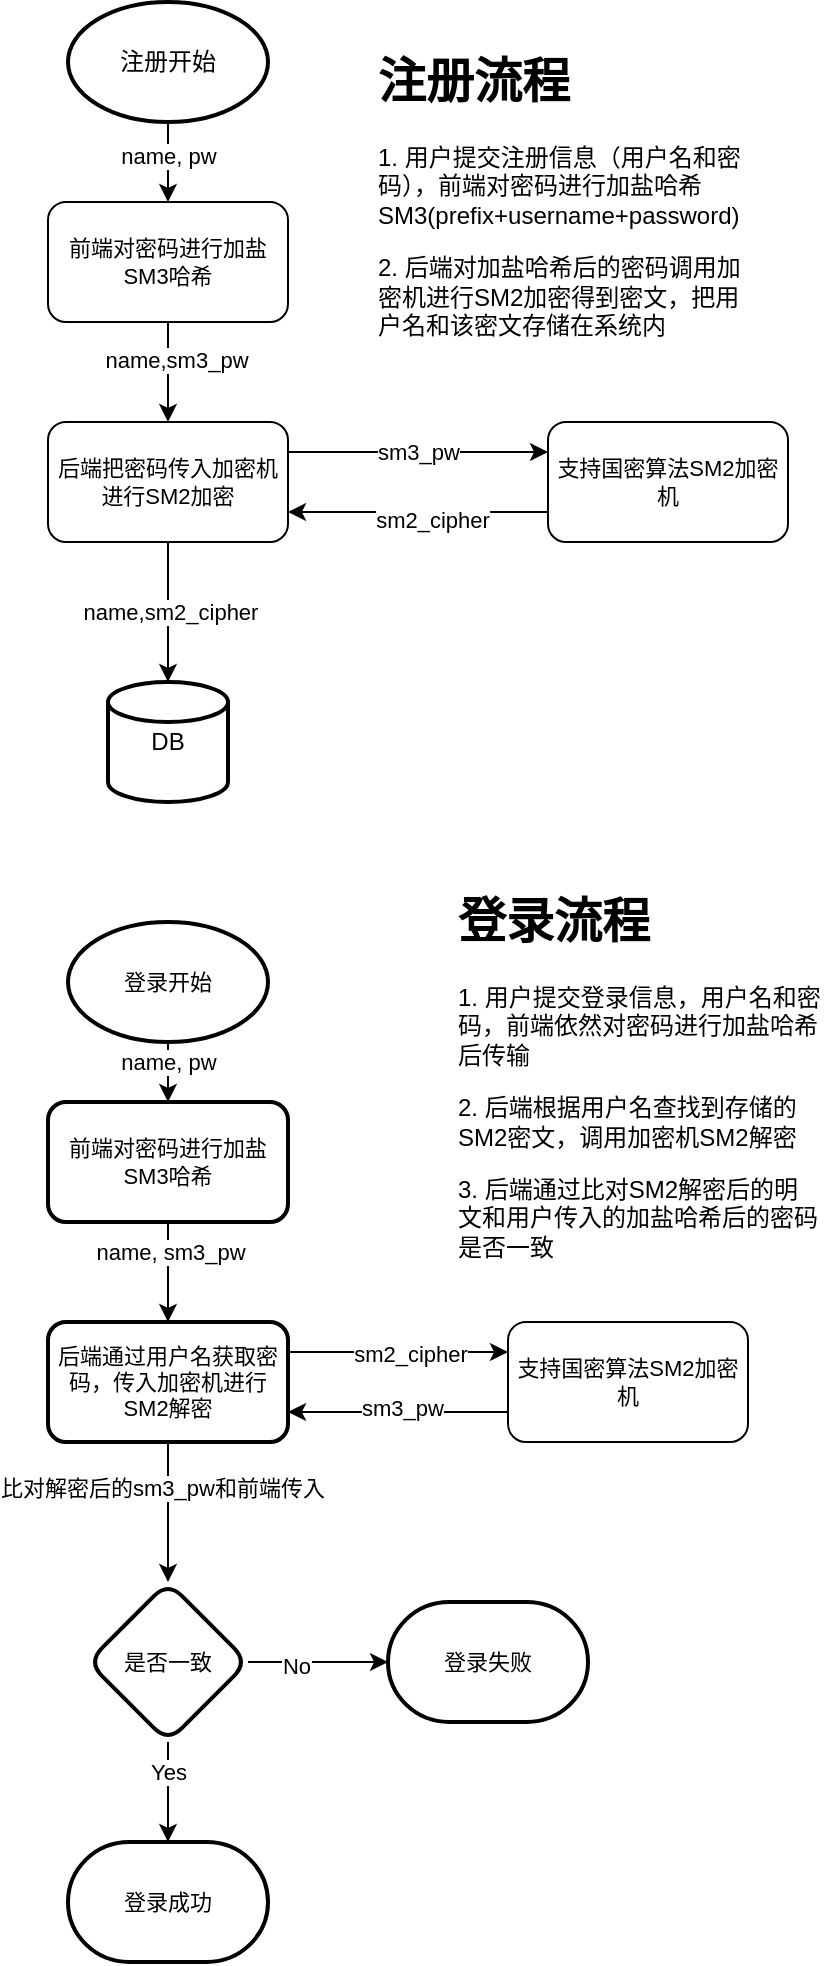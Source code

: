 <mxfile version="20.0.2" type="github">
  <diagram id="tdGtv8VQD4flg7esiemw" name="Page-1">
    <mxGraphModel dx="786" dy="449" grid="1" gridSize="10" guides="1" tooltips="1" connect="1" arrows="1" fold="1" page="1" pageScale="1" pageWidth="850" pageHeight="1100" math="0" shadow="0">
      <root>
        <mxCell id="0" />
        <mxCell id="1" parent="0" />
        <mxCell id="y88XyARxFuDvxsY7G9My-6" value="&lt;h1&gt;注册流程&lt;br&gt;&lt;/h1&gt;&lt;p&gt;1. 用户提交注册信息（用户名和密码），前端对密码进行加盐哈希SM3(prefix+username+password)&lt;/p&gt;&lt;p&gt;2. 后端对加盐哈希后的密码调用加密机进行SM2加密得到密文，把用户名和该密文存储在系统内&lt;br&gt;&lt;/p&gt;" style="text;html=1;strokeColor=none;fillColor=none;spacing=5;spacingTop=-20;whiteSpace=wrap;overflow=hidden;rounded=0;" vertex="1" parent="1">
          <mxGeometry x="250" y="40" width="190" height="160" as="geometry" />
        </mxCell>
        <mxCell id="y88XyARxFuDvxsY7G9My-7" value="&lt;h1&gt;登录流程&lt;/h1&gt;&lt;p&gt;1. 用户提交登录信息，用户名和密码，前端依然对密码进行加盐哈希后传输&lt;/p&gt;&lt;p&gt;2. 后端根据用户名查找到存储的SM2密文，调用加密机SM2解密&lt;/p&gt;&lt;p&gt;3. 后端通过比对SM2解密后的明文和用户传入的加盐哈希后的密码是否一致&lt;br&gt;&lt;/p&gt;" style="text;html=1;strokeColor=none;fillColor=none;spacing=5;spacingTop=-20;whiteSpace=wrap;overflow=hidden;rounded=0;" vertex="1" parent="1">
          <mxGeometry x="290" y="460" width="190" height="200" as="geometry" />
        </mxCell>
        <mxCell id="y88XyARxFuDvxsY7G9My-26" value="" style="edgeStyle=orthogonalEdgeStyle;rounded=0;orthogonalLoop=1;jettySize=auto;html=1;exitX=0.5;exitY=1;exitDx=0;exitDy=0;" edge="1" parent="1" source="y88XyARxFuDvxsY7G9My-47" target="y88XyARxFuDvxsY7G9My-48">
          <mxGeometry relative="1" as="geometry">
            <mxPoint x="140.059" y="180" as="sourcePoint" />
          </mxGeometry>
        </mxCell>
        <mxCell id="y88XyARxFuDvxsY7G9My-27" value="name,sm3_pw" style="edgeLabel;html=1;align=center;verticalAlign=middle;resizable=0;points=[];" vertex="1" connectable="0" parent="y88XyARxFuDvxsY7G9My-26">
          <mxGeometry x="-0.261" y="4" relative="1" as="geometry">
            <mxPoint as="offset" />
          </mxGeometry>
        </mxCell>
        <mxCell id="y88XyARxFuDvxsY7G9My-19" value="&lt;div&gt;DB&lt;/div&gt;" style="strokeWidth=2;html=1;shape=mxgraph.flowchart.database;whiteSpace=wrap;" vertex="1" parent="1">
          <mxGeometry x="120" y="360" width="60" height="60" as="geometry" />
        </mxCell>
        <mxCell id="y88XyARxFuDvxsY7G9My-21" value="" style="edgeStyle=orthogonalEdgeStyle;rounded=0;orthogonalLoop=1;jettySize=auto;html=1;entryX=0.5;entryY=0;entryDx=0;entryDy=0;" edge="1" parent="1" source="y88XyARxFuDvxsY7G9My-20" target="y88XyARxFuDvxsY7G9My-47">
          <mxGeometry relative="1" as="geometry">
            <mxPoint x="140.059" y="120" as="targetPoint" />
          </mxGeometry>
        </mxCell>
        <mxCell id="y88XyARxFuDvxsY7G9My-22" value="name, pw" style="edgeLabel;html=1;align=center;verticalAlign=middle;resizable=0;points=[];" vertex="1" connectable="0" parent="y88XyARxFuDvxsY7G9My-21">
          <mxGeometry x="-0.162" relative="1" as="geometry">
            <mxPoint as="offset" />
          </mxGeometry>
        </mxCell>
        <mxCell id="y88XyARxFuDvxsY7G9My-20" value="注册开始" style="strokeWidth=2;html=1;shape=mxgraph.flowchart.start_1;whiteSpace=wrap;" vertex="1" parent="1">
          <mxGeometry x="100" y="20" width="100" height="60" as="geometry" />
        </mxCell>
        <mxCell id="y88XyARxFuDvxsY7G9My-29" value="" style="edgeStyle=orthogonalEdgeStyle;rounded=0;orthogonalLoop=1;jettySize=auto;html=1;exitX=0.5;exitY=1;exitDx=0;exitDy=0;" edge="1" parent="1" source="y88XyARxFuDvxsY7G9My-48" target="y88XyARxFuDvxsY7G9My-19">
          <mxGeometry relative="1" as="geometry" />
        </mxCell>
        <mxCell id="y88XyARxFuDvxsY7G9My-30" value="name,sm2_cipher" style="edgeLabel;html=1;align=center;verticalAlign=middle;resizable=0;points=[];" vertex="1" connectable="0" parent="y88XyARxFuDvxsY7G9My-29">
          <mxGeometry x="-0.012" y="1" relative="1" as="geometry">
            <mxPoint as="offset" />
          </mxGeometry>
        </mxCell>
        <mxCell id="y88XyARxFuDvxsY7G9My-38" value="" style="edgeStyle=orthogonalEdgeStyle;rounded=0;orthogonalLoop=1;jettySize=auto;html=1;fontSize=11;" edge="1" parent="1" source="y88XyARxFuDvxsY7G9My-36" target="y88XyARxFuDvxsY7G9My-37">
          <mxGeometry relative="1" as="geometry" />
        </mxCell>
        <mxCell id="y88XyARxFuDvxsY7G9My-39" value="name, pw" style="edgeLabel;html=1;align=center;verticalAlign=middle;resizable=0;points=[];fontSize=11;" vertex="1" connectable="0" parent="y88XyARxFuDvxsY7G9My-38">
          <mxGeometry x="-0.612" relative="1" as="geometry">
            <mxPoint as="offset" />
          </mxGeometry>
        </mxCell>
        <mxCell id="y88XyARxFuDvxsY7G9My-36" value="登录开始" style="strokeWidth=2;html=1;shape=mxgraph.flowchart.start_1;whiteSpace=wrap;fontSize=11;" vertex="1" parent="1">
          <mxGeometry x="100" y="480" width="100" height="60" as="geometry" />
        </mxCell>
        <mxCell id="y88XyARxFuDvxsY7G9My-41" value="" style="edgeStyle=orthogonalEdgeStyle;rounded=0;orthogonalLoop=1;jettySize=auto;html=1;fontSize=11;" edge="1" parent="1" source="y88XyARxFuDvxsY7G9My-37" target="y88XyARxFuDvxsY7G9My-40">
          <mxGeometry relative="1" as="geometry" />
        </mxCell>
        <mxCell id="y88XyARxFuDvxsY7G9My-42" value="name, sm3_pw" style="edgeLabel;html=1;align=center;verticalAlign=middle;resizable=0;points=[];fontSize=11;" vertex="1" connectable="0" parent="y88XyARxFuDvxsY7G9My-41">
          <mxGeometry x="-0.429" y="1" relative="1" as="geometry">
            <mxPoint as="offset" />
          </mxGeometry>
        </mxCell>
        <mxCell id="y88XyARxFuDvxsY7G9My-37" value="&lt;div&gt;前端对密码进行加盐SM3哈希&lt;/div&gt;" style="rounded=1;whiteSpace=wrap;html=1;fontSize=11;strokeWidth=2;" vertex="1" parent="1">
          <mxGeometry x="90" y="570" width="120" height="60" as="geometry" />
        </mxCell>
        <mxCell id="y88XyARxFuDvxsY7G9My-56" value="" style="edgeStyle=orthogonalEdgeStyle;rounded=0;orthogonalLoop=1;jettySize=auto;html=1;fontSize=11;exitX=1;exitY=0.25;exitDx=0;exitDy=0;entryX=0;entryY=0.25;entryDx=0;entryDy=0;" edge="1" parent="1" source="y88XyARxFuDvxsY7G9My-40" target="y88XyARxFuDvxsY7G9My-55">
          <mxGeometry relative="1" as="geometry" />
        </mxCell>
        <mxCell id="y88XyARxFuDvxsY7G9My-58" value="sm2_cipher" style="edgeLabel;html=1;align=center;verticalAlign=middle;resizable=0;points=[];fontSize=11;" vertex="1" connectable="0" parent="y88XyARxFuDvxsY7G9My-56">
          <mxGeometry x="0.096" y="-1" relative="1" as="geometry">
            <mxPoint as="offset" />
          </mxGeometry>
        </mxCell>
        <mxCell id="y88XyARxFuDvxsY7G9My-66" value="" style="edgeStyle=orthogonalEdgeStyle;rounded=0;orthogonalLoop=1;jettySize=auto;html=1;fontSize=11;" edge="1" parent="1" source="y88XyARxFuDvxsY7G9My-40" target="y88XyARxFuDvxsY7G9My-65">
          <mxGeometry relative="1" as="geometry" />
        </mxCell>
        <mxCell id="y88XyARxFuDvxsY7G9My-68" value="比对解密后的sm3_pw和前端传入" style="edgeLabel;html=1;align=center;verticalAlign=middle;resizable=0;points=[];fontSize=11;" vertex="1" connectable="0" parent="y88XyARxFuDvxsY7G9My-66">
          <mxGeometry x="-0.355" y="-3" relative="1" as="geometry">
            <mxPoint as="offset" />
          </mxGeometry>
        </mxCell>
        <mxCell id="y88XyARxFuDvxsY7G9My-40" value="后端通过用户名获取密码，传入加密机进行SM2解密" style="rounded=1;whiteSpace=wrap;html=1;fontSize=11;strokeWidth=2;" vertex="1" parent="1">
          <mxGeometry x="90" y="680" width="120" height="60" as="geometry" />
        </mxCell>
        <mxCell id="y88XyARxFuDvxsY7G9My-47" value="&lt;div&gt;前端对密码进行加盐SM3哈希&lt;/div&gt;" style="rounded=1;whiteSpace=wrap;html=1;fontSize=11;" vertex="1" parent="1">
          <mxGeometry x="90" y="120" width="120" height="60" as="geometry" />
        </mxCell>
        <mxCell id="y88XyARxFuDvxsY7G9My-50" value="" style="edgeStyle=orthogonalEdgeStyle;rounded=0;orthogonalLoop=1;jettySize=auto;html=1;fontSize=11;exitX=1;exitY=0.25;exitDx=0;exitDy=0;entryX=0;entryY=0.25;entryDx=0;entryDy=0;" edge="1" parent="1" source="y88XyARxFuDvxsY7G9My-48" target="y88XyARxFuDvxsY7G9My-49">
          <mxGeometry relative="1" as="geometry" />
        </mxCell>
        <mxCell id="y88XyARxFuDvxsY7G9My-51" value="sm3_pw" style="edgeLabel;html=1;align=center;verticalAlign=middle;resizable=0;points=[];fontSize=11;" vertex="1" connectable="0" parent="y88XyARxFuDvxsY7G9My-50">
          <mxGeometry relative="1" as="geometry">
            <mxPoint as="offset" />
          </mxGeometry>
        </mxCell>
        <mxCell id="y88XyARxFuDvxsY7G9My-48" value="后端把密码传入加密机进行SM2加密" style="rounded=1;whiteSpace=wrap;html=1;fontSize=11;" vertex="1" parent="1">
          <mxGeometry x="90" y="230" width="120" height="60" as="geometry" />
        </mxCell>
        <mxCell id="y88XyARxFuDvxsY7G9My-52" value="" style="edgeStyle=orthogonalEdgeStyle;rounded=0;orthogonalLoop=1;jettySize=auto;html=1;fontSize=11;exitX=0;exitY=0.75;exitDx=0;exitDy=0;entryX=1;entryY=0.75;entryDx=0;entryDy=0;" edge="1" parent="1" source="y88XyARxFuDvxsY7G9My-49" target="y88XyARxFuDvxsY7G9My-48">
          <mxGeometry relative="1" as="geometry" />
        </mxCell>
        <mxCell id="y88XyARxFuDvxsY7G9My-53" value="sm2_cipher" style="edgeLabel;html=1;align=center;verticalAlign=middle;resizable=0;points=[];fontSize=11;" vertex="1" connectable="0" parent="y88XyARxFuDvxsY7G9My-52">
          <mxGeometry x="-0.101" y="4" relative="1" as="geometry">
            <mxPoint as="offset" />
          </mxGeometry>
        </mxCell>
        <mxCell id="y88XyARxFuDvxsY7G9My-49" value="支持国密算法SM2加密机" style="rounded=1;whiteSpace=wrap;html=1;fontSize=11;" vertex="1" parent="1">
          <mxGeometry x="340" y="230" width="120" height="60" as="geometry" />
        </mxCell>
        <mxCell id="y88XyARxFuDvxsY7G9My-57" value="" style="edgeStyle=orthogonalEdgeStyle;rounded=0;orthogonalLoop=1;jettySize=auto;html=1;fontSize=11;entryX=1;entryY=0.75;entryDx=0;entryDy=0;exitX=0;exitY=0.75;exitDx=0;exitDy=0;" edge="1" parent="1" source="y88XyARxFuDvxsY7G9My-55" target="y88XyARxFuDvxsY7G9My-40">
          <mxGeometry relative="1" as="geometry" />
        </mxCell>
        <mxCell id="y88XyARxFuDvxsY7G9My-59" value="sm3_pw" style="edgeLabel;html=1;align=center;verticalAlign=middle;resizable=0;points=[];fontSize=11;" vertex="1" connectable="0" parent="y88XyARxFuDvxsY7G9My-57">
          <mxGeometry x="-0.032" y="-2" relative="1" as="geometry">
            <mxPoint as="offset" />
          </mxGeometry>
        </mxCell>
        <mxCell id="y88XyARxFuDvxsY7G9My-55" value="支持国密算法SM2加密机" style="rounded=1;whiteSpace=wrap;html=1;fontSize=11;" vertex="1" parent="1">
          <mxGeometry x="320" y="680" width="120" height="60" as="geometry" />
        </mxCell>
        <mxCell id="y88XyARxFuDvxsY7G9My-70" value="" style="edgeStyle=orthogonalEdgeStyle;rounded=0;orthogonalLoop=1;jettySize=auto;html=1;fontSize=11;" edge="1" parent="1" source="y88XyARxFuDvxsY7G9My-65" target="y88XyARxFuDvxsY7G9My-69">
          <mxGeometry relative="1" as="geometry" />
        </mxCell>
        <mxCell id="y88XyARxFuDvxsY7G9My-71" value="Yes" style="edgeLabel;html=1;align=center;verticalAlign=middle;resizable=0;points=[];fontSize=11;" vertex="1" connectable="0" parent="y88XyARxFuDvxsY7G9My-70">
          <mxGeometry x="-0.402" relative="1" as="geometry">
            <mxPoint as="offset" />
          </mxGeometry>
        </mxCell>
        <mxCell id="y88XyARxFuDvxsY7G9My-78" value="" style="edgeStyle=orthogonalEdgeStyle;rounded=0;orthogonalLoop=1;jettySize=auto;html=1;fontSize=11;" edge="1" parent="1" source="y88XyARxFuDvxsY7G9My-65" target="y88XyARxFuDvxsY7G9My-77">
          <mxGeometry relative="1" as="geometry" />
        </mxCell>
        <mxCell id="y88XyARxFuDvxsY7G9My-79" value="No" style="edgeLabel;html=1;align=center;verticalAlign=middle;resizable=0;points=[];fontSize=11;" vertex="1" connectable="0" parent="y88XyARxFuDvxsY7G9My-78">
          <mxGeometry x="-0.319" y="-2" relative="1" as="geometry">
            <mxPoint as="offset" />
          </mxGeometry>
        </mxCell>
        <mxCell id="y88XyARxFuDvxsY7G9My-65" value="是否一致" style="rhombus;whiteSpace=wrap;html=1;fontSize=11;rounded=1;strokeWidth=2;" vertex="1" parent="1">
          <mxGeometry x="110" y="810" width="80" height="80" as="geometry" />
        </mxCell>
        <mxCell id="y88XyARxFuDvxsY7G9My-69" value="登录成功" style="strokeWidth=2;html=1;shape=mxgraph.flowchart.terminator;whiteSpace=wrap;rounded=1;fontSize=11;" vertex="1" parent="1">
          <mxGeometry x="100" y="940" width="100" height="60" as="geometry" />
        </mxCell>
        <mxCell id="y88XyARxFuDvxsY7G9My-77" value="登录失败" style="strokeWidth=2;html=1;shape=mxgraph.flowchart.terminator;whiteSpace=wrap;rounded=1;fontSize=11;" vertex="1" parent="1">
          <mxGeometry x="260" y="820" width="100" height="60" as="geometry" />
        </mxCell>
      </root>
    </mxGraphModel>
  </diagram>
</mxfile>
